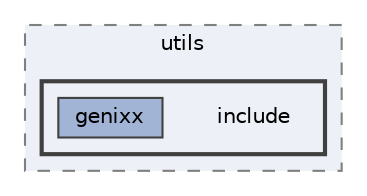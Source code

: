 digraph "lib/utils/include"
{
 // LATEX_PDF_SIZE
  bgcolor="transparent";
  edge [fontname=Helvetica,fontsize=10,labelfontname=Helvetica,labelfontsize=10];
  node [fontname=Helvetica,fontsize=10,shape=box,height=0.2,width=0.4];
  compound=true
  subgraph clusterdir_4ce02b87227cef1244bdd1fa3b12a08b {
    graph [ bgcolor="#edf0f7", pencolor="grey50", label="utils", fontname=Helvetica,fontsize=10 style="filled,dashed", URL="dir_4ce02b87227cef1244bdd1fa3b12a08b.html",tooltip=""]
  subgraph clusterdir_fa694228d90241ff77190816dc53ad7f {
    graph [ bgcolor="#edf0f7", pencolor="grey25", label="", fontname=Helvetica,fontsize=10 style="filled,bold", URL="dir_fa694228d90241ff77190816dc53ad7f.html",tooltip=""]
    dir_fa694228d90241ff77190816dc53ad7f [shape=plaintext, label="include"];
  dir_d81cdb81c0a2d2a28bfba67c1b428ff0 [label="genixx", fillcolor="#a2b4d6", color="grey25", style="filled", URL="dir_d81cdb81c0a2d2a28bfba67c1b428ff0.html",tooltip=""];
  }
  }
}
